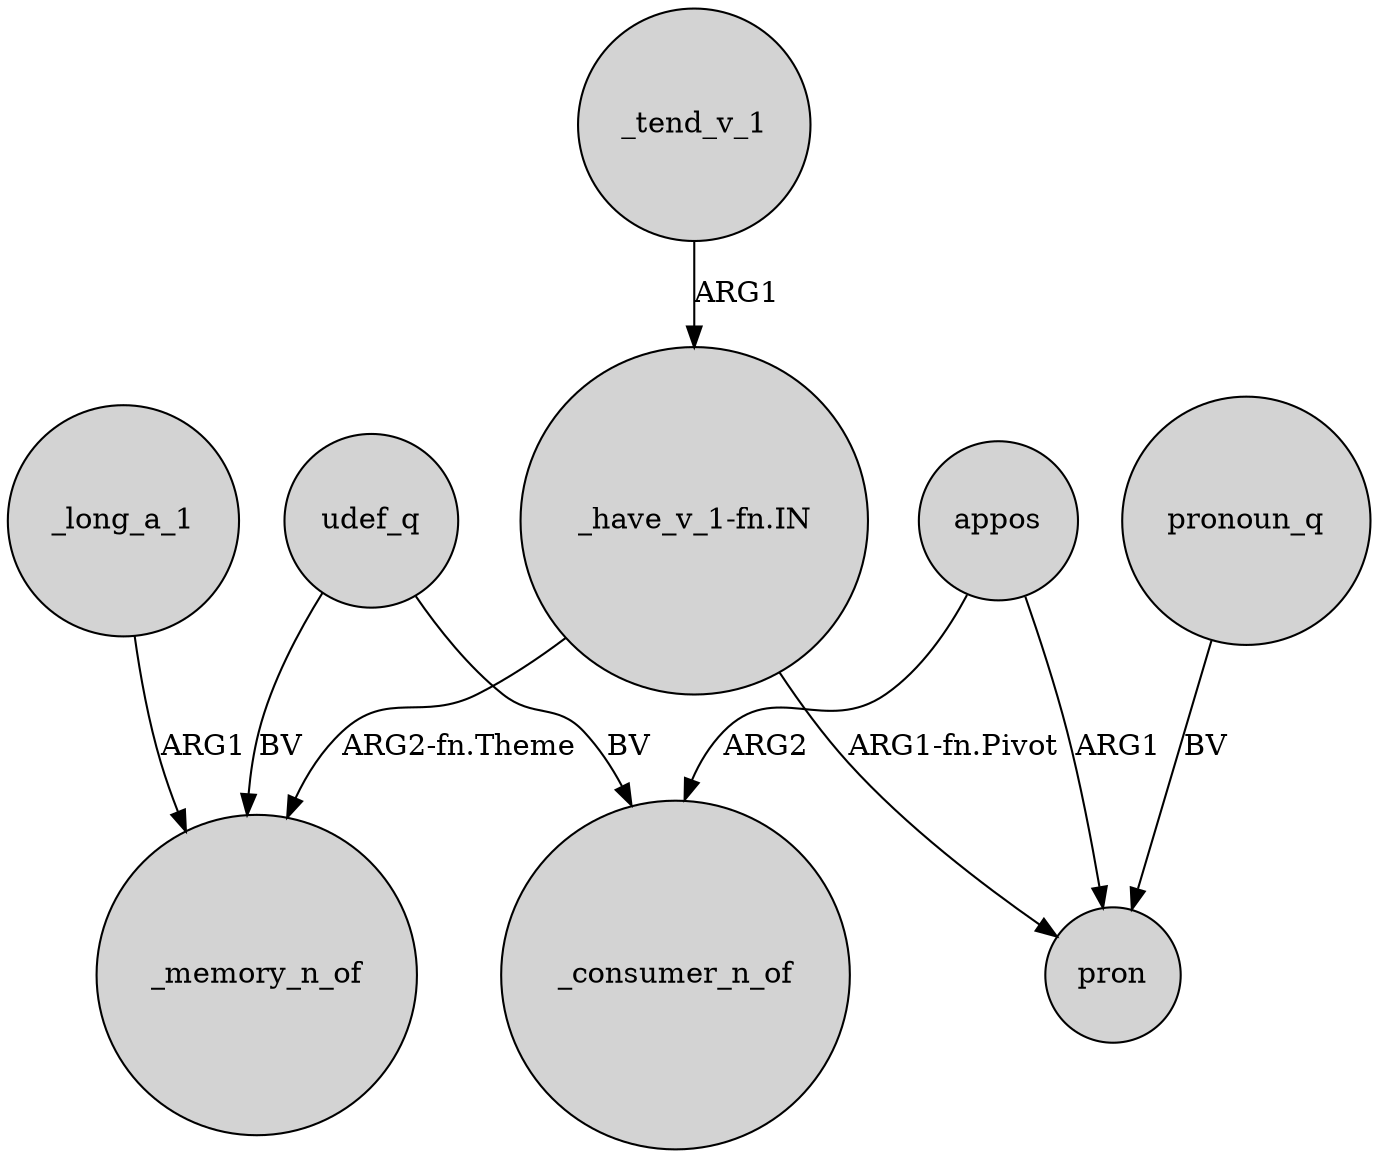digraph {
	node [shape=circle style=filled]
	_long_a_1 -> _memory_n_of [label=ARG1]
	appos -> pron [label=ARG1]
	_tend_v_1 -> "_have_v_1-fn.IN" [label=ARG1]
	"_have_v_1-fn.IN" -> pron [label="ARG1-fn.Pivot"]
	"_have_v_1-fn.IN" -> _memory_n_of [label="ARG2-fn.Theme"]
	udef_q -> _consumer_n_of [label=BV]
	appos -> _consumer_n_of [label=ARG2]
	udef_q -> _memory_n_of [label=BV]
	pronoun_q -> pron [label=BV]
}
